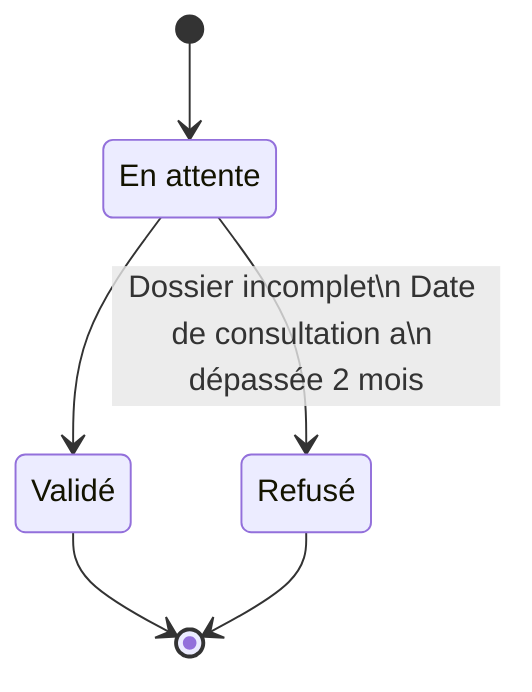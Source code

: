 stateDiagram
    s1: En attente
    s2: Validé
    s3: Refusé
    [*] --> s1
    s1 --> s2
    s1 --> s3 : Dossier incomplet\n Date de consultation a\n dépassée 2 mois
    s2 --> [*]
    s3 --> [*]